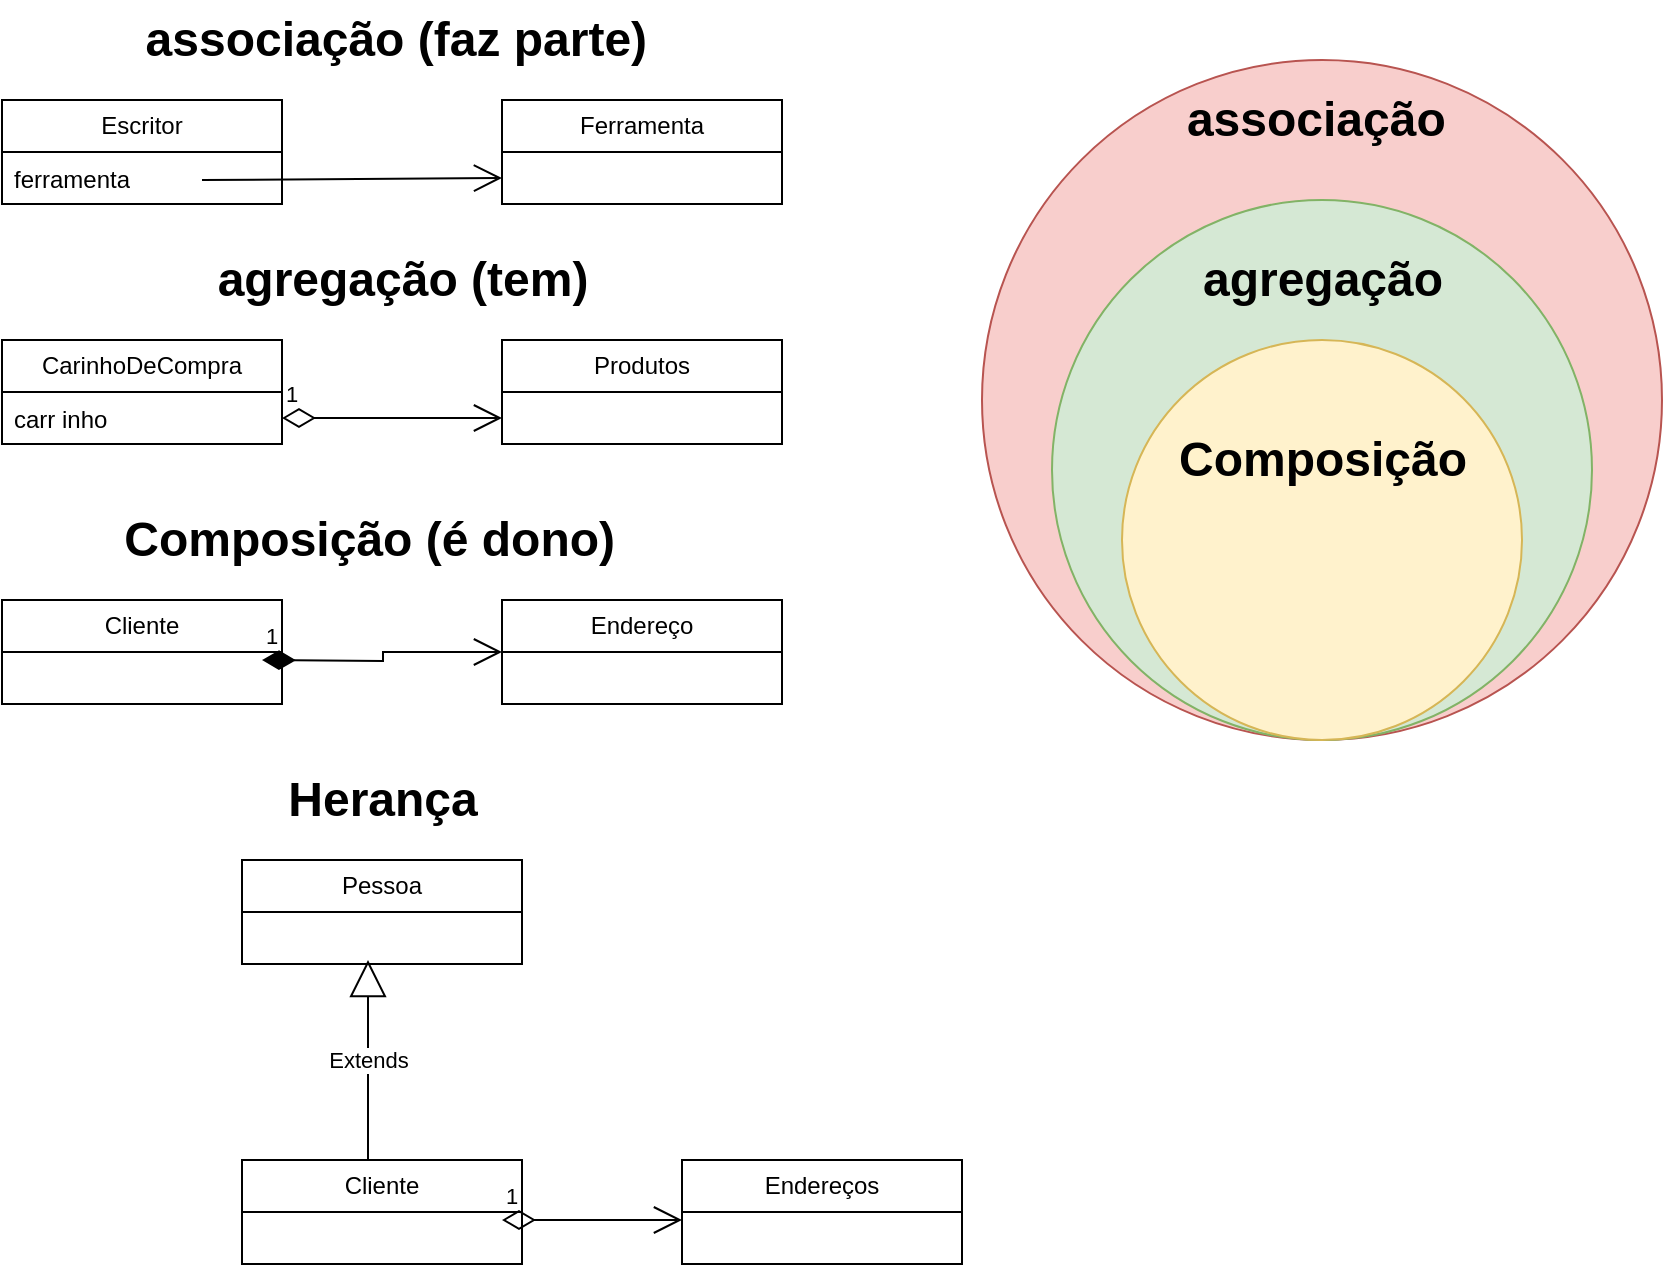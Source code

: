 <mxfile version="22.1.5" type="github">
  <diagram name="Página-1" id="IQLO0YdWEnEX4Y8WXDxO">
    <mxGraphModel dx="832" dy="481" grid="1" gridSize="10" guides="1" tooltips="1" connect="1" arrows="1" fold="1" page="1" pageScale="1" pageWidth="827" pageHeight="1169" math="0" shadow="0">
      <root>
        <mxCell id="0" />
        <mxCell id="1" parent="0" />
        <mxCell id="GLeSfuIqs6XQD5-I20Vo-1" value="Escritor" style="swimlane;fontStyle=0;childLayout=stackLayout;horizontal=1;startSize=26;fillColor=none;horizontalStack=0;resizeParent=1;resizeParentMax=0;resizeLast=0;collapsible=1;marginBottom=0;whiteSpace=wrap;html=1;" parent="1" vertex="1">
          <mxGeometry x="90" y="60" width="140" height="52" as="geometry" />
        </mxCell>
        <mxCell id="GLeSfuIqs6XQD5-I20Vo-2" value="ferramenta&lt;br&gt;" style="text;strokeColor=none;fillColor=none;align=left;verticalAlign=top;spacingLeft=4;spacingRight=4;overflow=hidden;rotatable=0;points=[[0,0.5],[1,0.5]];portConstraint=eastwest;whiteSpace=wrap;html=1;" parent="GLeSfuIqs6XQD5-I20Vo-1" vertex="1">
          <mxGeometry y="26" width="140" height="26" as="geometry" />
        </mxCell>
        <mxCell id="GLeSfuIqs6XQD5-I20Vo-9" value="" style="endArrow=open;endFill=1;endSize=12;html=1;rounded=0;entryX=0;entryY=0.75;entryDx=0;entryDy=0;" parent="GLeSfuIqs6XQD5-I20Vo-1" target="GLeSfuIqs6XQD5-I20Vo-5" edge="1">
          <mxGeometry width="160" relative="1" as="geometry">
            <mxPoint x="100" y="40" as="sourcePoint" />
            <mxPoint x="260" y="40" as="targetPoint" />
          </mxGeometry>
        </mxCell>
        <mxCell id="GLeSfuIqs6XQD5-I20Vo-5" value="Ferramenta" style="swimlane;fontStyle=0;childLayout=stackLayout;horizontal=1;startSize=26;fillColor=none;horizontalStack=0;resizeParent=1;resizeParentMax=0;resizeLast=0;collapsible=1;marginBottom=0;whiteSpace=wrap;html=1;" parent="1" vertex="1">
          <mxGeometry x="340" y="60" width="140" height="52" as="geometry" />
        </mxCell>
        <mxCell id="GLeSfuIqs6XQD5-I20Vo-10" value="CarinhoDeCompra" style="swimlane;fontStyle=0;childLayout=stackLayout;horizontal=1;startSize=26;fillColor=none;horizontalStack=0;resizeParent=1;resizeParentMax=0;resizeLast=0;collapsible=1;marginBottom=0;whiteSpace=wrap;html=1;" parent="1" vertex="1">
          <mxGeometry x="90" y="180" width="140" height="52" as="geometry" />
        </mxCell>
        <mxCell id="GLeSfuIqs6XQD5-I20Vo-11" value="carr inho" style="text;strokeColor=none;fillColor=none;align=left;verticalAlign=top;spacingLeft=4;spacingRight=4;overflow=hidden;rotatable=0;points=[[0,0.5],[1,0.5]];portConstraint=eastwest;whiteSpace=wrap;html=1;" parent="GLeSfuIqs6XQD5-I20Vo-10" vertex="1">
          <mxGeometry y="26" width="140" height="26" as="geometry" />
        </mxCell>
        <mxCell id="GLeSfuIqs6XQD5-I20Vo-14" value="1" style="endArrow=open;html=1;endSize=12;startArrow=diamondThin;startSize=14;startFill=0;edgeStyle=orthogonalEdgeStyle;align=left;verticalAlign=bottom;rounded=0;entryX=0;entryY=0.75;entryDx=0;entryDy=0;" parent="1" edge="1" target="GLeSfuIqs6XQD5-I20Vo-21" source="GLeSfuIqs6XQD5-I20Vo-11">
          <mxGeometry x="-1" y="3" relative="1" as="geometry">
            <mxPoint x="230" y="290" as="sourcePoint" />
            <mxPoint x="400" y="290.0" as="targetPoint" />
          </mxGeometry>
        </mxCell>
        <mxCell id="GLeSfuIqs6XQD5-I20Vo-16" value="associação (faz parte)&amp;nbsp;" style="text;strokeColor=none;fillColor=none;html=1;fontSize=24;fontStyle=1;verticalAlign=middle;align=center;" parent="1" vertex="1">
          <mxGeometry x="240" y="10" width="100" height="40" as="geometry" />
        </mxCell>
        <mxCell id="GLeSfuIqs6XQD5-I20Vo-17" value="agregação (tem)" style="text;strokeColor=none;fillColor=none;html=1;fontSize=24;fontStyle=1;verticalAlign=middle;align=center;" parent="1" vertex="1">
          <mxGeometry x="240" y="130" width="100" height="40" as="geometry" />
        </mxCell>
        <mxCell id="GLeSfuIqs6XQD5-I20Vo-21" value="Produtos" style="swimlane;fontStyle=0;childLayout=stackLayout;horizontal=1;startSize=26;fillColor=none;horizontalStack=0;resizeParent=1;resizeParentMax=0;resizeLast=0;collapsible=1;marginBottom=0;whiteSpace=wrap;html=1;" parent="1" vertex="1">
          <mxGeometry x="340" y="180" width="140" height="52" as="geometry" />
        </mxCell>
        <mxCell id="GLeSfuIqs6XQD5-I20Vo-22" value="Cliente" style="swimlane;fontStyle=0;childLayout=stackLayout;horizontal=1;startSize=26;fillColor=none;horizontalStack=0;resizeParent=1;resizeParentMax=0;resizeLast=0;collapsible=1;marginBottom=0;whiteSpace=wrap;html=1;" parent="1" vertex="1">
          <mxGeometry x="90" y="310" width="140" height="52" as="geometry" />
        </mxCell>
        <mxCell id="GLeSfuIqs6XQD5-I20Vo-26" value="1" style="endArrow=open;html=1;endSize=12;startArrow=diamondThin;startSize=14;startFill=1;edgeStyle=orthogonalEdgeStyle;align=left;verticalAlign=bottom;rounded=0;entryX=0;entryY=0.5;entryDx=0;entryDy=0;" parent="GLeSfuIqs6XQD5-I20Vo-22" edge="1" target="GLeSfuIqs6XQD5-I20Vo-25">
          <mxGeometry x="-1" y="3" relative="1" as="geometry">
            <mxPoint x="130" y="30" as="sourcePoint" />
            <mxPoint x="190" y="30" as="targetPoint" />
          </mxGeometry>
        </mxCell>
        <mxCell id="GLeSfuIqs6XQD5-I20Vo-25" value="Endereço" style="swimlane;fontStyle=0;childLayout=stackLayout;horizontal=1;startSize=26;fillColor=none;horizontalStack=0;resizeParent=1;resizeParentMax=0;resizeLast=0;collapsible=1;marginBottom=0;whiteSpace=wrap;html=1;" parent="1" vertex="1">
          <mxGeometry x="340" y="310" width="140" height="52" as="geometry">
            <mxRectangle x="390" y="400" width="90" height="30" as="alternateBounds" />
          </mxGeometry>
        </mxCell>
        <mxCell id="KlQMEMwU0JeBpnVseLfK-1" value="Composição (é dono)&amp;nbsp;&amp;nbsp;" style="text;strokeColor=none;fillColor=none;html=1;fontSize=24;fontStyle=1;verticalAlign=middle;align=center;" vertex="1" parent="1">
          <mxGeometry x="230" y="260" width="100" height="40" as="geometry" />
        </mxCell>
        <mxCell id="KlQMEMwU0JeBpnVseLfK-2" value="" style="ellipse;whiteSpace=wrap;html=1;aspect=fixed;fillColor=#f8cecc;strokeColor=#b85450;" vertex="1" parent="1">
          <mxGeometry x="580" y="40" width="340" height="340" as="geometry" />
        </mxCell>
        <mxCell id="KlQMEMwU0JeBpnVseLfK-4" value="" style="ellipse;whiteSpace=wrap;html=1;aspect=fixed;fillColor=#d5e8d4;strokeColor=#82b366;" vertex="1" parent="1">
          <mxGeometry x="615" y="110" width="270" height="270" as="geometry" />
        </mxCell>
        <mxCell id="KlQMEMwU0JeBpnVseLfK-5" value="" style="ellipse;whiteSpace=wrap;html=1;aspect=fixed;fillColor=#fff2cc;strokeColor=#d6b656;" vertex="1" parent="1">
          <mxGeometry x="650" y="180" width="200" height="200" as="geometry" />
        </mxCell>
        <mxCell id="KlQMEMwU0JeBpnVseLfK-6" value="associação&amp;nbsp;" style="text;strokeColor=none;fillColor=none;html=1;fontSize=24;fontStyle=1;verticalAlign=middle;align=center;" vertex="1" parent="1">
          <mxGeometry x="700" y="50" width="100" height="40" as="geometry" />
        </mxCell>
        <mxCell id="KlQMEMwU0JeBpnVseLfK-7" value="agregação" style="text;strokeColor=none;fillColor=none;html=1;fontSize=24;fontStyle=1;verticalAlign=middle;align=center;" vertex="1" parent="1">
          <mxGeometry x="700" y="130" width="100" height="40" as="geometry" />
        </mxCell>
        <mxCell id="KlQMEMwU0JeBpnVseLfK-8" value="Composição" style="text;strokeColor=none;fillColor=none;html=1;fontSize=24;fontStyle=1;verticalAlign=middle;align=center;" vertex="1" parent="1">
          <mxGeometry x="700" y="220" width="100" height="40" as="geometry" />
        </mxCell>
        <mxCell id="KlQMEMwU0JeBpnVseLfK-9" value="Pessoa" style="swimlane;fontStyle=0;childLayout=stackLayout;horizontal=1;startSize=26;fillColor=none;horizontalStack=0;resizeParent=1;resizeParentMax=0;resizeLast=0;collapsible=1;marginBottom=0;whiteSpace=wrap;html=1;" vertex="1" parent="1">
          <mxGeometry x="210" y="440" width="140" height="52" as="geometry" />
        </mxCell>
        <mxCell id="KlQMEMwU0JeBpnVseLfK-13" value="Cliente" style="swimlane;fontStyle=0;childLayout=stackLayout;horizontal=1;startSize=26;fillColor=none;horizontalStack=0;resizeParent=1;resizeParentMax=0;resizeLast=0;collapsible=1;marginBottom=0;whiteSpace=wrap;html=1;" vertex="1" parent="1">
          <mxGeometry x="210" y="590" width="140" height="52" as="geometry" />
        </mxCell>
        <mxCell id="KlQMEMwU0JeBpnVseLfK-20" value="1" style="endArrow=open;html=1;endSize=12;startArrow=diamondThin;startSize=14;startFill=0;edgeStyle=orthogonalEdgeStyle;align=left;verticalAlign=bottom;rounded=0;" edge="1" parent="KlQMEMwU0JeBpnVseLfK-13">
          <mxGeometry x="-1" y="3" relative="1" as="geometry">
            <mxPoint x="130" y="30" as="sourcePoint" />
            <mxPoint x="220" y="30" as="targetPoint" />
          </mxGeometry>
        </mxCell>
        <mxCell id="KlQMEMwU0JeBpnVseLfK-14" value="Extends" style="endArrow=block;endSize=16;endFill=0;html=1;rounded=0;exitX=0.45;exitY=0.005;exitDx=0;exitDy=0;exitPerimeter=0;" edge="1" parent="1" source="KlQMEMwU0JeBpnVseLfK-13">
          <mxGeometry width="160" relative="1" as="geometry">
            <mxPoint x="200" y="540" as="sourcePoint" />
            <mxPoint x="273" y="490" as="targetPoint" />
          </mxGeometry>
        </mxCell>
        <mxCell id="KlQMEMwU0JeBpnVseLfK-15" value="Herança" style="text;strokeColor=none;fillColor=none;html=1;fontSize=24;fontStyle=1;verticalAlign=middle;align=center;" vertex="1" parent="1">
          <mxGeometry x="230" y="390" width="100" height="40" as="geometry" />
        </mxCell>
        <mxCell id="KlQMEMwU0JeBpnVseLfK-16" value="Endereços" style="swimlane;fontStyle=0;childLayout=stackLayout;horizontal=1;startSize=26;fillColor=none;horizontalStack=0;resizeParent=1;resizeParentMax=0;resizeLast=0;collapsible=1;marginBottom=0;whiteSpace=wrap;html=1;" vertex="1" parent="1">
          <mxGeometry x="430" y="590" width="140" height="52" as="geometry" />
        </mxCell>
      </root>
    </mxGraphModel>
  </diagram>
</mxfile>

